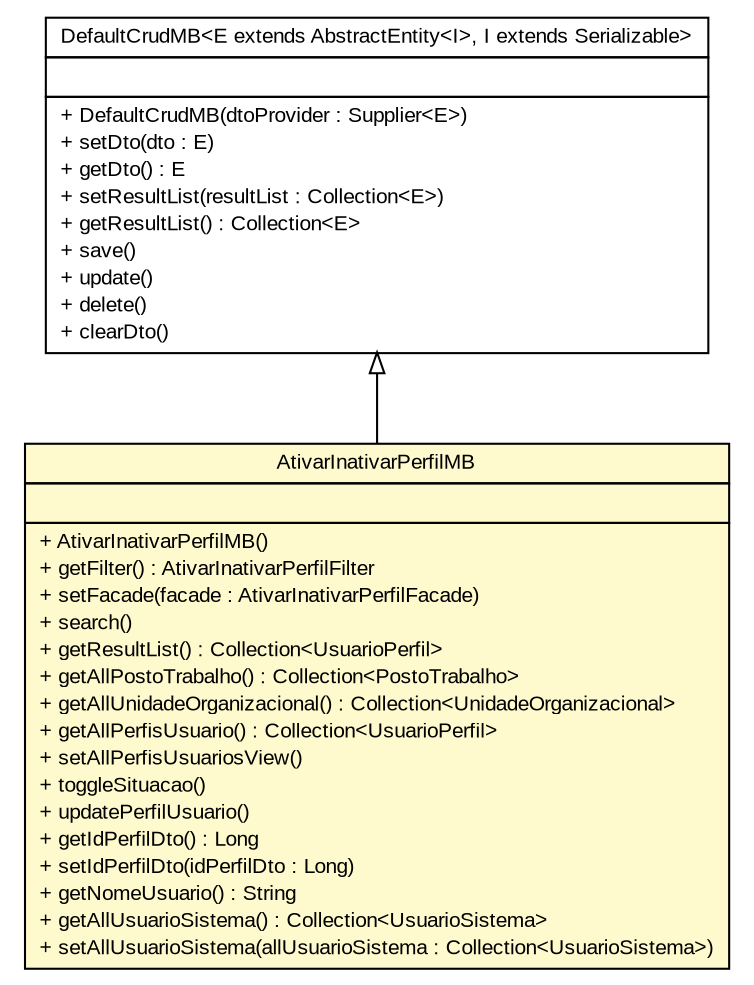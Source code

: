 #!/usr/local/bin/dot
#
# Class diagram 
# Generated by UMLGraph version R5_6 (http://www.umlgraph.org/)
#

digraph G {
	edge [fontname="arial",fontsize=10,labelfontname="arial",labelfontsize=10];
	node [fontname="arial",fontsize=10,shape=plaintext];
	nodesep=0.25;
	ranksep=0.5;
	// br.gov.to.sefaz.presentation.managedbean.impl.DefaultCrudMB<E extends br.gov.to.sefaz.persistence.entity.AbstractEntity<I>, I extends java.io.Serializable>
	c262961 [label=<<table title="br.gov.to.sefaz.presentation.managedbean.impl.DefaultCrudMB" border="0" cellborder="1" cellspacing="0" cellpadding="2" port="p" href="../../presentation/managedbean/impl/DefaultCrudMB.html">
		<tr><td><table border="0" cellspacing="0" cellpadding="1">
<tr><td align="center" balign="center"> DefaultCrudMB&lt;E extends AbstractEntity&lt;I&gt;, I extends Serializable&gt; </td></tr>
		</table></td></tr>
		<tr><td><table border="0" cellspacing="0" cellpadding="1">
<tr><td align="left" balign="left">  </td></tr>
		</table></td></tr>
		<tr><td><table border="0" cellspacing="0" cellpadding="1">
<tr><td align="left" balign="left"> + DefaultCrudMB(dtoProvider : Supplier&lt;E&gt;) </td></tr>
<tr><td align="left" balign="left"> + setDto(dto : E) </td></tr>
<tr><td align="left" balign="left"> + getDto() : E </td></tr>
<tr><td align="left" balign="left"> + setResultList(resultList : Collection&lt;E&gt;) </td></tr>
<tr><td align="left" balign="left"> + getResultList() : Collection&lt;E&gt; </td></tr>
<tr><td align="left" balign="left"> + save() </td></tr>
<tr><td align="left" balign="left"> + update() </td></tr>
<tr><td align="left" balign="left"> + delete() </td></tr>
<tr><td align="left" balign="left"> + clearDto() </td></tr>
		</table></td></tr>
		</table>>, URL="../../presentation/managedbean/impl/DefaultCrudMB.html", fontname="arial", fontcolor="black", fontsize=10.0];
	// br.gov.to.sefaz.seg.managedbean.AtivarInativarPerfilMB
	c263395 [label=<<table title="br.gov.to.sefaz.seg.managedbean.AtivarInativarPerfilMB" border="0" cellborder="1" cellspacing="0" cellpadding="2" port="p" bgcolor="lemonChiffon" href="./AtivarInativarPerfilMB.html">
		<tr><td><table border="0" cellspacing="0" cellpadding="1">
<tr><td align="center" balign="center"> AtivarInativarPerfilMB </td></tr>
		</table></td></tr>
		<tr><td><table border="0" cellspacing="0" cellpadding="1">
<tr><td align="left" balign="left">  </td></tr>
		</table></td></tr>
		<tr><td><table border="0" cellspacing="0" cellpadding="1">
<tr><td align="left" balign="left"> + AtivarInativarPerfilMB() </td></tr>
<tr><td align="left" balign="left"> + getFilter() : AtivarInativarPerfilFilter </td></tr>
<tr><td align="left" balign="left"> + setFacade(facade : AtivarInativarPerfilFacade) </td></tr>
<tr><td align="left" balign="left"> + search() </td></tr>
<tr><td align="left" balign="left"> + getResultList() : Collection&lt;UsuarioPerfil&gt; </td></tr>
<tr><td align="left" balign="left"> + getAllPostoTrabalho() : Collection&lt;PostoTrabalho&gt; </td></tr>
<tr><td align="left" balign="left"> + getAllUnidadeOrganizacional() : Collection&lt;UnidadeOrganizacional&gt; </td></tr>
<tr><td align="left" balign="left"> + getAllPerfisUsuario() : Collection&lt;UsuarioPerfil&gt; </td></tr>
<tr><td align="left" balign="left"> + setAllPerfisUsuariosView() </td></tr>
<tr><td align="left" balign="left"> + toggleSituacao() </td></tr>
<tr><td align="left" balign="left"> + updatePerfilUsuario() </td></tr>
<tr><td align="left" balign="left"> + getIdPerfilDto() : Long </td></tr>
<tr><td align="left" balign="left"> + setIdPerfilDto(idPerfilDto : Long) </td></tr>
<tr><td align="left" balign="left"> + getNomeUsuario() : String </td></tr>
<tr><td align="left" balign="left"> + getAllUsuarioSistema() : Collection&lt;UsuarioSistema&gt; </td></tr>
<tr><td align="left" balign="left"> + setAllUsuarioSistema(allUsuarioSistema : Collection&lt;UsuarioSistema&gt;) </td></tr>
		</table></td></tr>
		</table>>, URL="./AtivarInativarPerfilMB.html", fontname="arial", fontcolor="black", fontsize=10.0];
	//br.gov.to.sefaz.seg.managedbean.AtivarInativarPerfilMB extends br.gov.to.sefaz.presentation.managedbean.impl.DefaultCrudMB<br.gov.to.sefaz.seg.persistence.entity.UsuarioPerfil, java.lang.Long>
	c262961:p -> c263395:p [dir=back,arrowtail=empty];
}

